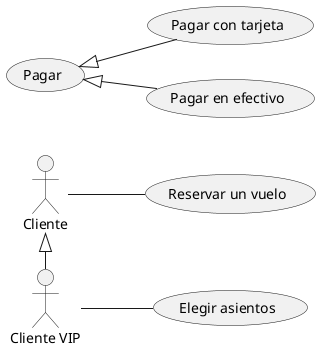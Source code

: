 @startuml
(Pagar) <|-- (Pagar con tarjeta)
(Pagar) <|-- (Pagar en efectivo)

left to right direction
:Cliente: -- (Reservar un vuelo)
:Cliente VIP: -- (Elegir asientos)
:Cliente: <|- :Cliente VIP:
@enduml